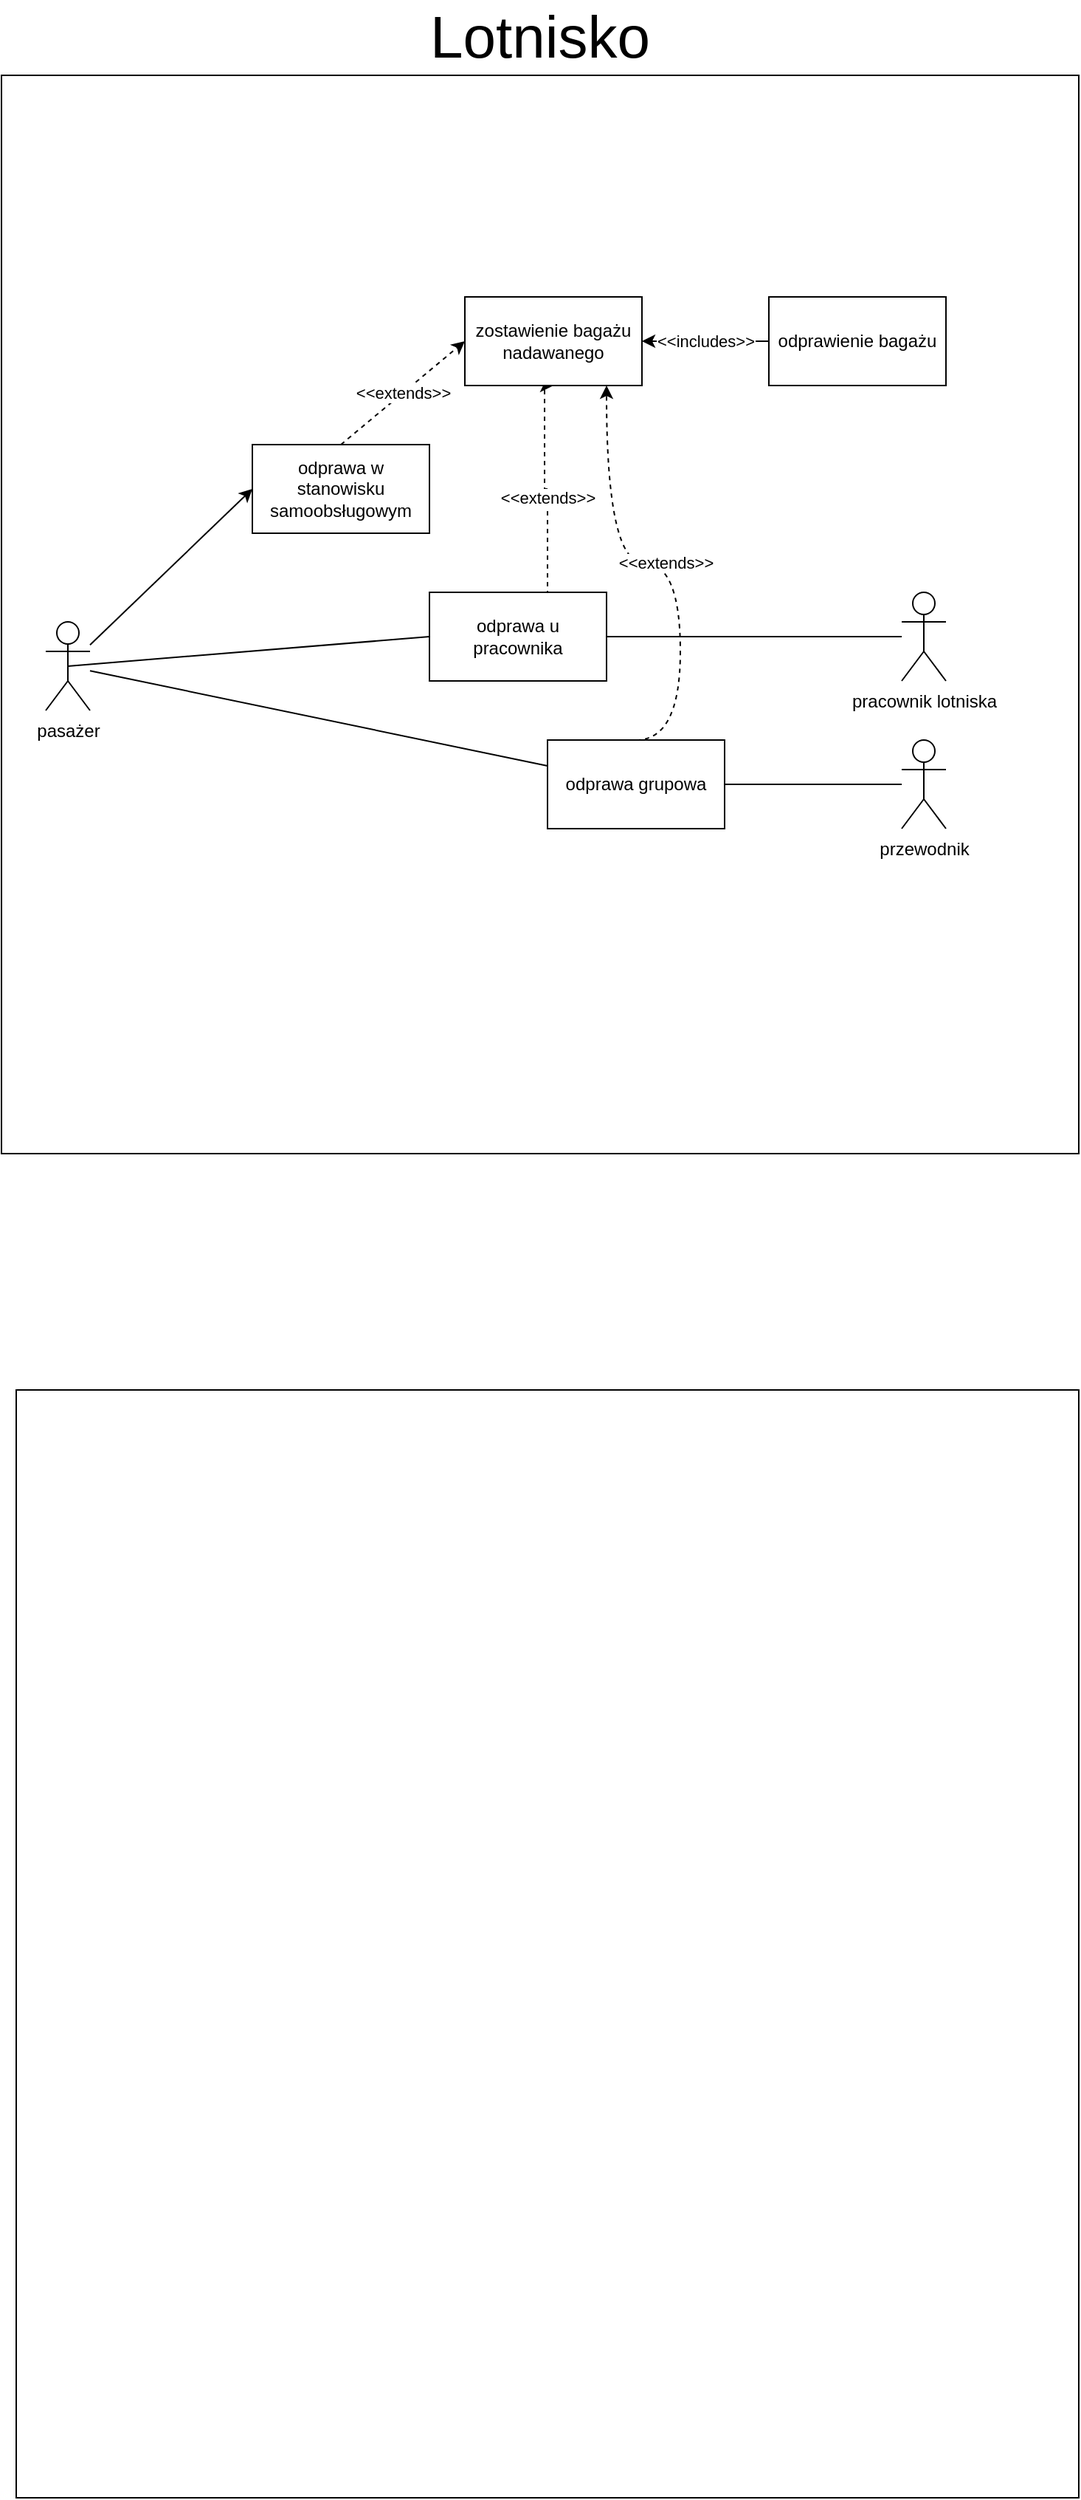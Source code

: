 <mxfile version="22.0.8" type="github">
  <diagram name="Page-1" id="2C7uXkN3zX2vS8szzilh">
    <mxGraphModel dx="2049" dy="2350" grid="1" gridSize="10" guides="1" tooltips="1" connect="1" arrows="1" fold="1" page="1" pageScale="1" pageWidth="827" pageHeight="1169" math="0" shadow="0">
      <root>
        <mxCell id="0" />
        <mxCell id="1" parent="0" />
        <mxCell id="EAjrsyQGsAhH6B5kwbJ9-11" style="rounded=0;orthogonalLoop=1;jettySize=auto;html=1;exitX=0.5;exitY=0.5;exitDx=0;exitDy=0;exitPerimeter=0;entryX=0;entryY=0.5;entryDx=0;entryDy=0;endArrow=none;endFill=0;" edge="1" parent="1" source="EAjrsyQGsAhH6B5kwbJ9-8" target="EAjrsyQGsAhH6B5kwbJ9-10">
          <mxGeometry relative="1" as="geometry" />
        </mxCell>
        <mxCell id="EAjrsyQGsAhH6B5kwbJ9-17" style="rounded=0;orthogonalLoop=1;jettySize=auto;html=1;endArrow=none;endFill=0;strokeColor=default;" edge="1" parent="1" source="EAjrsyQGsAhH6B5kwbJ9-8" target="EAjrsyQGsAhH6B5kwbJ9-14">
          <mxGeometry relative="1" as="geometry" />
        </mxCell>
        <mxCell id="EAjrsyQGsAhH6B5kwbJ9-26" style="rounded=0;orthogonalLoop=1;jettySize=auto;html=1;entryX=0;entryY=0.5;entryDx=0;entryDy=0;" edge="1" parent="1" source="EAjrsyQGsAhH6B5kwbJ9-8" target="EAjrsyQGsAhH6B5kwbJ9-25">
          <mxGeometry relative="1" as="geometry" />
        </mxCell>
        <mxCell id="EAjrsyQGsAhH6B5kwbJ9-8" value="pasażer&lt;br&gt;" style="shape=umlActor;verticalLabelPosition=bottom;verticalAlign=top;html=1;outlineConnect=0;" vertex="1" parent="1">
          <mxGeometry x="130" y="240" width="30" height="60" as="geometry" />
        </mxCell>
        <mxCell id="EAjrsyQGsAhH6B5kwbJ9-15" style="edgeStyle=orthogonalEdgeStyle;rounded=0;orthogonalLoop=1;jettySize=auto;html=1;entryX=1;entryY=0.5;entryDx=0;entryDy=0;endArrow=none;endFill=0;" edge="1" parent="1" source="EAjrsyQGsAhH6B5kwbJ9-9" target="EAjrsyQGsAhH6B5kwbJ9-14">
          <mxGeometry relative="1" as="geometry">
            <Array as="points" />
          </mxGeometry>
        </mxCell>
        <mxCell id="EAjrsyQGsAhH6B5kwbJ9-9" value="przewodnik" style="shape=umlActor;verticalLabelPosition=bottom;verticalAlign=top;html=1;outlineConnect=0;" vertex="1" parent="1">
          <mxGeometry x="710" y="320" width="30" height="60" as="geometry" />
        </mxCell>
        <mxCell id="EAjrsyQGsAhH6B5kwbJ9-22" value="&amp;lt;&amp;lt;extends&amp;gt;&amp;gt;" style="edgeStyle=orthogonalEdgeStyle;rounded=0;orthogonalLoop=1;jettySize=auto;html=1;exitX=0.5;exitY=0;exitDx=0;exitDy=0;entryX=0.5;entryY=1;entryDx=0;entryDy=0;dashed=1;" edge="1" parent="1">
          <mxGeometry relative="1" as="geometry">
            <mxPoint x="450" y="220" as="sourcePoint" />
            <mxPoint x="474" y="80" as="targetPoint" />
            <Array as="points">
              <mxPoint x="470" y="220" />
              <mxPoint x="470" y="150" />
              <mxPoint x="468" y="150" />
              <mxPoint x="468" y="80" />
            </Array>
          </mxGeometry>
        </mxCell>
        <mxCell id="EAjrsyQGsAhH6B5kwbJ9-10" value="odprawa u pracownika" style="rounded=0;whiteSpace=wrap;html=1;" vertex="1" parent="1">
          <mxGeometry x="390" y="220" width="120" height="60" as="geometry" />
        </mxCell>
        <mxCell id="EAjrsyQGsAhH6B5kwbJ9-13" style="rounded=0;orthogonalLoop=1;jettySize=auto;html=1;entryX=1;entryY=0.5;entryDx=0;entryDy=0;endArrow=none;endFill=0;" edge="1" parent="1" source="EAjrsyQGsAhH6B5kwbJ9-12" target="EAjrsyQGsAhH6B5kwbJ9-10">
          <mxGeometry relative="1" as="geometry" />
        </mxCell>
        <mxCell id="EAjrsyQGsAhH6B5kwbJ9-12" value="pracownik lotniska" style="shape=umlActor;verticalLabelPosition=bottom;verticalAlign=top;html=1;outlineConnect=0;" vertex="1" parent="1">
          <mxGeometry x="710" y="220" width="30" height="60" as="geometry" />
        </mxCell>
        <mxCell id="EAjrsyQGsAhH6B5kwbJ9-29" value="&amp;lt;&amp;lt;extends&amp;gt;&amp;gt;" style="edgeStyle=orthogonalEdgeStyle;rounded=0;orthogonalLoop=1;jettySize=auto;html=1;exitX=0.5;exitY=0;exitDx=0;exitDy=0;curved=1;dashed=1;" edge="1" parent="1" source="EAjrsyQGsAhH6B5kwbJ9-14" target="EAjrsyQGsAhH6B5kwbJ9-20">
          <mxGeometry relative="1" as="geometry">
            <Array as="points">
              <mxPoint x="560" y="320" />
              <mxPoint x="560" y="200" />
              <mxPoint x="510" y="200" />
            </Array>
          </mxGeometry>
        </mxCell>
        <mxCell id="EAjrsyQGsAhH6B5kwbJ9-14" value="odprawa grupowa" style="rounded=0;whiteSpace=wrap;html=1;" vertex="1" parent="1">
          <mxGeometry x="470" y="320" width="120" height="60" as="geometry" />
        </mxCell>
        <mxCell id="EAjrsyQGsAhH6B5kwbJ9-24" value="&amp;lt;&amp;lt;includes&amp;gt;&amp;gt;" style="edgeStyle=orthogonalEdgeStyle;rounded=0;orthogonalLoop=1;jettySize=auto;html=1;exitX=1;exitY=0.5;exitDx=0;exitDy=0;entryX=0;entryY=0.5;entryDx=0;entryDy=0;endArrow=none;endFill=0;startArrow=classic;startFill=1;" edge="1" parent="1" source="EAjrsyQGsAhH6B5kwbJ9-20" target="EAjrsyQGsAhH6B5kwbJ9-23">
          <mxGeometry relative="1" as="geometry" />
        </mxCell>
        <mxCell id="EAjrsyQGsAhH6B5kwbJ9-20" value="zostawienie bagażu nadawanego" style="rounded=0;whiteSpace=wrap;html=1;" vertex="1" parent="1">
          <mxGeometry x="414" y="20" width="120" height="60" as="geometry" />
        </mxCell>
        <mxCell id="EAjrsyQGsAhH6B5kwbJ9-23" value="odprawienie bagażu" style="rounded=0;whiteSpace=wrap;html=1;" vertex="1" parent="1">
          <mxGeometry x="620" y="20" width="120" height="60" as="geometry" />
        </mxCell>
        <mxCell id="EAjrsyQGsAhH6B5kwbJ9-27" value="&amp;lt;&amp;lt;extends&amp;gt;&amp;gt;" style="rounded=0;orthogonalLoop=1;jettySize=auto;html=1;exitX=0.5;exitY=0;exitDx=0;exitDy=0;entryX=0;entryY=0.5;entryDx=0;entryDy=0;endArrow=classic;endFill=1;dashed=1;" edge="1" parent="1" source="EAjrsyQGsAhH6B5kwbJ9-25" target="EAjrsyQGsAhH6B5kwbJ9-20">
          <mxGeometry relative="1" as="geometry" />
        </mxCell>
        <mxCell id="EAjrsyQGsAhH6B5kwbJ9-25" value="odprawa w stanowisku samoobsługowym" style="rounded=0;whiteSpace=wrap;html=1;" vertex="1" parent="1">
          <mxGeometry x="270" y="120" width="120" height="60" as="geometry" />
        </mxCell>
        <mxCell id="EAjrsyQGsAhH6B5kwbJ9-30" value="&lt;font style=&quot;font-size: 40px;&quot;&gt;Lotnisko&lt;/font&gt;" style="whiteSpace=wrap;html=1;aspect=fixed;fillColor=none;labelPosition=center;verticalLabelPosition=top;align=center;verticalAlign=bottom;" vertex="1" parent="1">
          <mxGeometry x="100" y="-130" width="730" height="730" as="geometry" />
        </mxCell>
        <mxCell id="EAjrsyQGsAhH6B5kwbJ9-31" value="" style="rounded=0;whiteSpace=wrap;html=1;fillColor=none;" vertex="1" parent="1">
          <mxGeometry x="110" y="760" width="720" height="750" as="geometry" />
        </mxCell>
      </root>
    </mxGraphModel>
  </diagram>
</mxfile>
